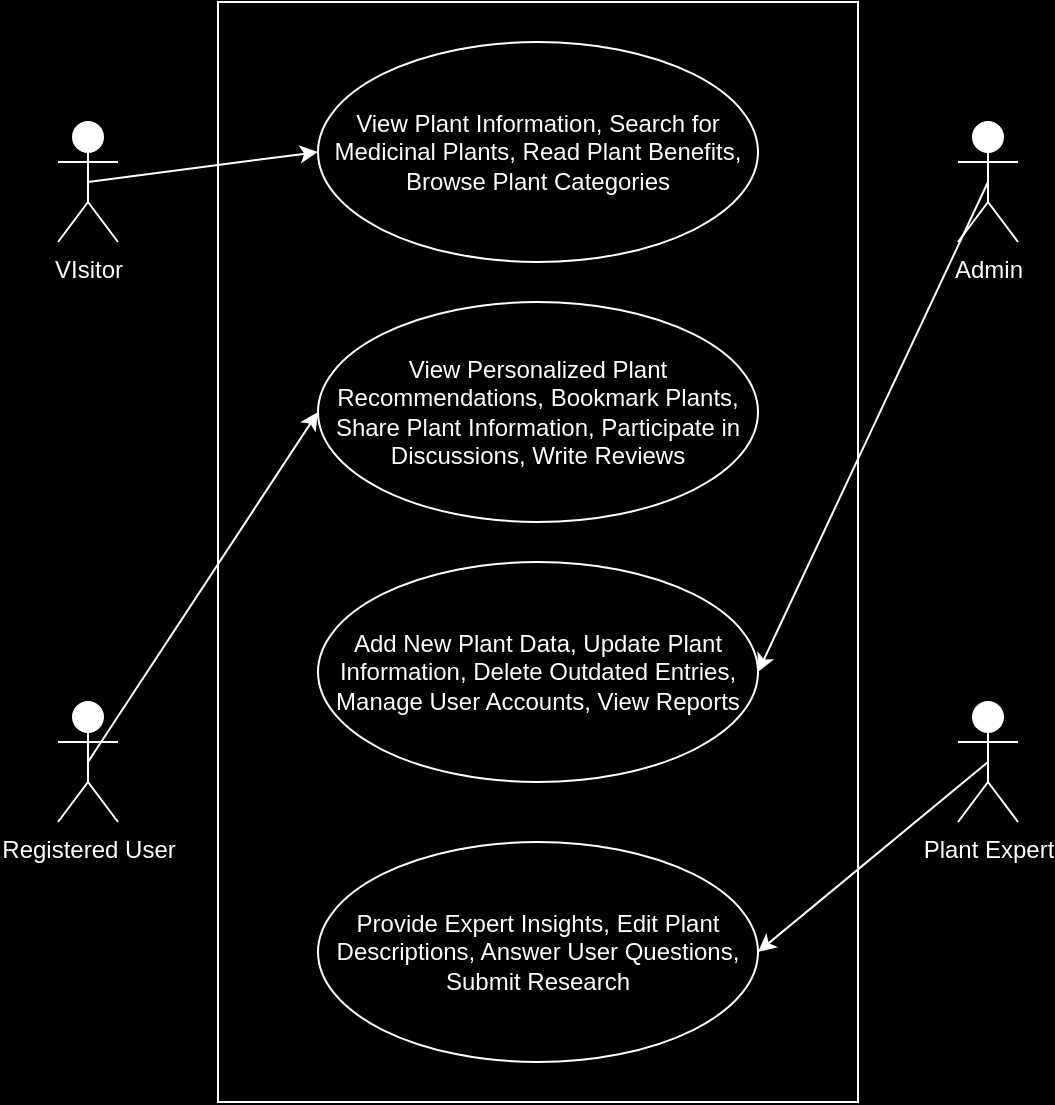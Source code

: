 <mxfile version="25.0.0">
  <diagram name="Page-1" id="GPz1Cl-aVLJSs2Ycgp3w">
    <mxGraphModel dx="936" dy="557" grid="1" gridSize="10" guides="1" tooltips="1" connect="1" arrows="1" fold="1" page="1" pageScale="1" pageWidth="850" pageHeight="1100" background="#000000" math="0" shadow="0">
      <root>
        <mxCell id="0" />
        <mxCell id="1" parent="0" />
        <mxCell id="5u-WytLKLKoxaid0A5Kl-3" value="&lt;font color=&quot;#ffffff&quot;&gt;Admin&lt;/font&gt;" style="shape=umlActor;verticalLabelPosition=bottom;verticalAlign=top;html=1;outlineConnect=0;strokeColor=#FFFFFF;" vertex="1" parent="1">
          <mxGeometry x="650" y="100" width="30" height="60" as="geometry" />
        </mxCell>
        <mxCell id="5u-WytLKLKoxaid0A5Kl-6" style="edgeStyle=orthogonalEdgeStyle;rounded=0;orthogonalLoop=1;jettySize=auto;html=1;exitX=0.5;exitY=0.5;exitDx=0;exitDy=0;exitPerimeter=0;strokeColor=#000000;" edge="1" parent="1">
          <mxGeometry relative="1" as="geometry">
            <mxPoint x="674" y="190" as="targetPoint" />
            <mxPoint x="679" y="190" as="sourcePoint" />
          </mxGeometry>
        </mxCell>
        <mxCell id="5u-WytLKLKoxaid0A5Kl-5" value="&lt;font color=&quot;#ffffff&quot;&gt;VIsitor&lt;/font&gt;" style="shape=umlActor;verticalLabelPosition=bottom;verticalAlign=top;html=1;outlineConnect=0;fillColor=default;strokeColor=#FFFFFF;" vertex="1" parent="1">
          <mxGeometry x="200" y="100" width="30" height="60" as="geometry" />
        </mxCell>
        <mxCell id="5u-WytLKLKoxaid0A5Kl-8" value="&lt;font color=&quot;#ffffff&quot;&gt;Plant Expert&lt;/font&gt;" style="shape=umlActor;verticalLabelPosition=bottom;verticalAlign=top;html=1;outlineConnect=0;strokeColor=#FFFFFF;" vertex="1" parent="1">
          <mxGeometry x="650" y="390" width="30" height="60" as="geometry" />
        </mxCell>
        <mxCell id="5u-WytLKLKoxaid0A5Kl-9" value="&amp;nbsp; &amp;nbsp; &amp;nbsp; &amp;nbsp; &amp;nbsp; &amp;nbsp; &amp;nbsp; &amp;nbsp; &amp;nbsp; &amp;nbsp; &amp;nbsp; &amp;nbsp; &amp;nbsp; &amp;nbsp; &amp;nbsp; &amp;nbsp; &amp;nbsp; &amp;nbsp; &amp;nbsp; &amp;nbsp; &amp;nbsp; &amp;nbsp; &amp;nbsp; &amp;nbsp; &amp;nbsp; &amp;nbsp; &amp;nbsp; &amp;nbsp; &amp;nbsp; &amp;nbsp; &amp;nbsp; &amp;nbsp; &amp;nbsp; &amp;nbsp; &amp;nbsp; &amp;nbsp; &amp;nbsp; &amp;nbsp; &amp;nbsp; &amp;nbsp; &amp;nbsp; &amp;nbsp; &amp;nbsp; &amp;nbsp; &amp;nbsp; &amp;nbsp; &amp;nbsp; &amp;nbsp; &amp;nbsp; &amp;nbsp; &amp;nbsp; &amp;nbsp; &amp;nbsp; &amp;nbsp; &amp;nbsp; &amp;nbsp; &amp;nbsp; &amp;nbsp; &amp;nbsp; &amp;nbsp; &amp;nbsp; &amp;nbsp; &amp;nbsp; &amp;nbsp; &amp;nbsp; &amp;nbsp; &amp;nbsp; &amp;nbsp; &amp;nbsp; &amp;nbsp; &amp;nbsp; &amp;nbsp; &amp;nbsp; &amp;nbsp; &amp;nbsp; &amp;nbsp; &amp;nbsp; &amp;nbsp; &amp;nbsp; &amp;nbsp; &amp;nbsp; &amp;nbsp; &amp;nbsp; &amp;nbsp; &amp;nbsp; &amp;nbsp; &amp;nbsp; &amp;nbsp; &amp;nbsp; &amp;nbsp; &amp;nbsp; &amp;nbsp; &amp;nbsp; &amp;nbsp; &amp;nbsp; &amp;nbsp; &amp;nbsp; &amp;nbsp; &amp;nbsp; &amp;nbsp; &amp;nbsp; &amp;nbsp; &amp;nbsp; &amp;nbsp; &amp;nbsp; &amp;nbsp; &amp;nbsp; &amp;nbsp; &amp;nbsp; &amp;nbsp; &amp;nbsp; &amp;nbsp; &amp;nbsp; &amp;nbsp; &amp;nbsp; &amp;nbsp; &amp;nbsp; &amp;nbsp; &amp;nbsp; &amp;nbsp; &amp;nbsp; &amp;nbsp; &amp;nbsp; &amp;nbsp; &amp;nbsp; &amp;nbsp; &amp;nbsp; &amp;nbsp; &amp;nbsp; &amp;nbsp; &amp;nbsp; &amp;nbsp; &amp;nbsp; &amp;nbsp; &amp;nbsp; &amp;nbsp; &amp;nbsp; &amp;nbsp; &amp;nbsp; &amp;nbsp; &amp;nbsp; &amp;nbsp; &amp;nbsp; &amp;nbsp; &amp;nbsp; &amp;nbsp; &amp;nbsp; &amp;nbsp; &amp;nbsp; &amp;nbsp; &amp;nbsp; &amp;nbsp; &amp;nbsp; &amp;nbsp; &amp;nbsp; &amp;nbsp; &amp;nbsp; &amp;nbsp; &amp;nbsp; &amp;nbsp; &amp;nbsp; &amp;nbsp; &amp;nbsp; &amp;nbsp; &amp;nbsp; &amp;nbsp; &amp;nbsp; &amp;nbsp; &amp;nbsp; &amp;nbsp; &amp;nbsp; &amp;nbsp; &amp;nbsp; &amp;nbsp; &amp;nbsp; &amp;nbsp; &amp;nbsp; &amp;nbsp; &amp;nbsp; &amp;nbsp; &amp;nbsp; &amp;nbsp; &amp;nbsp; &amp;nbsp; &amp;nbsp; &amp;nbsp; &amp;nbsp; &amp;nbsp; &amp;nbsp; &amp;nbsp; &amp;nbsp; &amp;nbsp; &amp;nbsp; &amp;nbsp; &amp;nbsp; &amp;nbsp; &amp;nbsp; &amp;nbsp; &amp;nbsp; &amp;nbsp; &amp;nbsp; &amp;nbsp; &amp;nbsp; &amp;nbsp; &amp;nbsp; &amp;nbsp; &amp;nbsp; &amp;nbsp; &amp;nbsp; &amp;nbsp; &amp;nbsp; &amp;nbsp; &amp;nbsp; &amp;nbsp; &amp;nbsp; &amp;nbsp; &amp;nbsp; &amp;nbsp; &amp;nbsp; &amp;nbsp; &amp;nbsp; &amp;nbsp; &amp;nbsp; &amp;nbsp; &amp;nbsp; &amp;nbsp; &amp;nbsp; &amp;nbsp; &amp;nbsp; &amp;nbsp; &amp;nbsp; &amp;nbsp; &amp;nbsp; &amp;nbsp; &amp;nbsp; &amp;nbsp; &amp;nbsp; &amp;nbsp; &amp;nbsp; &amp;nbsp; &amp;nbsp; &amp;nbsp; &amp;nbsp; &amp;nbsp; &amp;nbsp; &amp;nbsp; &amp;nbsp; &amp;nbsp; &amp;nbsp; &amp;nbsp; &amp;nbsp; &amp;nbsp; &amp;nbsp; &amp;nbsp; &amp;nbsp; &amp;nbsp; &amp;nbsp; &amp;nbsp; &amp;nbsp; &amp;nbsp; &amp;nbsp; &amp;nbsp; &amp;nbsp; &amp;nbsp; &amp;nbsp; &amp;nbsp; &amp;nbsp; &amp;nbsp; &amp;nbsp; &amp;nbsp; &amp;nbsp; &amp;nbsp; &amp;nbsp; &amp;nbsp; &amp;nbsp; &amp;nbsp; &amp;nbsp; &amp;nbsp; &amp;nbsp; &amp;nbsp; &amp;nbsp; &amp;nbsp; &amp;nbsp; &amp;nbsp; &amp;nbsp; &amp;nbsp; &amp;nbsp; &amp;nbsp; &amp;nbsp; &amp;nbsp; &amp;nbsp; &amp;nbsp; &amp;nbsp; &amp;nbsp; &amp;nbsp; &amp;nbsp; &amp;nbsp; &amp;nbsp; &amp;nbsp; &amp;nbsp; &amp;nbsp; &amp;nbsp; &amp;nbsp; &amp;nbsp; &amp;nbsp; &amp;nbsp; &amp;nbsp; &amp;nbsp; &amp;nbsp; &amp;nbsp; &amp;nbsp; &amp;nbsp; &amp;nbsp; &amp;nbsp; &amp;nbsp; &amp;nbsp; &amp;nbsp; &amp;nbsp; &amp;nbsp; &amp;nbsp; &amp;nbsp; &amp;nbsp; &amp;nbsp; &amp;nbsp; &amp;nbsp; &amp;nbsp; &amp;nbsp; &amp;nbsp; &amp;nbsp; &amp;nbsp; &amp;nbsp; &amp;nbsp; &amp;nbsp; &amp;nbsp; &amp;nbsp; &amp;nbsp; &amp;nbsp; &amp;nbsp; &amp;nbsp; &amp;nbsp; &amp;nbsp; &amp;nbsp; &amp;nbsp; &amp;nbsp; &amp;nbsp; &amp;nbsp; &amp;nbsp; &amp;nbsp; &amp;nbsp; &amp;nbsp; &amp;nbsp; &amp;nbsp; &amp;nbsp; &amp;nbsp; &amp;nbsp; &amp;nbsp; &amp;nbsp; &amp;nbsp; &amp;nbsp; &amp;nbsp; &amp;nbsp; &amp;nbsp; &amp;nbsp; &amp;nbsp; &amp;nbsp; &amp;nbsp; &amp;nbsp; &amp;nbsp; &amp;nbsp; &amp;nbsp; &amp;nbsp; &amp;nbsp; &amp;nbsp; &amp;nbsp; &amp;nbsp; &amp;nbsp; &amp;nbsp; &amp;nbsp; &amp;nbsp; &amp;nbsp; &amp;nbsp; &amp;nbsp; &amp;nbsp; &amp;nbsp; &amp;nbsp; &amp;nbsp; &amp;nbsp; &amp;nbsp; &amp;nbsp; &amp;nbsp; &amp;nbsp; &amp;nbsp; &amp;nbsp; &amp;nbsp; &amp;nbsp; &amp;nbsp; &amp;nbsp; &amp;nbsp;" style="rounded=0;whiteSpace=wrap;html=1;fillColor=#000000;strokeColor=#FFFFFF;" vertex="1" parent="1">
          <mxGeometry x="280" y="40" width="320" height="550" as="geometry" />
        </mxCell>
        <mxCell id="5u-WytLKLKoxaid0A5Kl-10" value="&lt;font color=&quot;#ffffff&quot;&gt;View Plant Information, Search for Medicinal Plants, Read Plant Benefits, Browse Plant Categories&lt;/font&gt;" style="ellipse;whiteSpace=wrap;html=1;strokeColor=#FFFFFF;fillColor=#000000;" vertex="1" parent="1">
          <mxGeometry x="330" y="60" width="220" height="110" as="geometry" />
        </mxCell>
        <mxCell id="5u-WytLKLKoxaid0A5Kl-12" value="&lt;p data-pm-slice=&quot;0 0 []&quot;&gt;View Personalized Plant Recommendations, Bookmark Plants, Share Plant Information, Participate in Discussions, Write Reviews&lt;/p&gt;" style="ellipse;whiteSpace=wrap;html=1;" vertex="1" parent="1">
          <mxGeometry x="330" y="190" width="220" height="110" as="geometry" />
        </mxCell>
        <mxCell id="5u-WytLKLKoxaid0A5Kl-13" value="&lt;p data-pm-slice=&quot;0 0 []&quot;&gt;&lt;font color=&quot;#ffffff&quot;&gt;View Personalized Plant Recommendations, Bookmark Plants, Share Plant Information, Participate in Discussions, Write Reviews&lt;/font&gt;&lt;/p&gt;" style="ellipse;whiteSpace=wrap;html=1;strokeColor=#FFFFFF;fillColor=#000000;" vertex="1" parent="1">
          <mxGeometry x="330" y="190" width="220" height="110" as="geometry" />
        </mxCell>
        <mxCell id="5u-WytLKLKoxaid0A5Kl-14" value="&lt;p data-pm-slice=&quot;0 0 []&quot;&gt;&lt;font color=&quot;#ffffff&quot;&gt;Add New Plant Data, Update Plant Information, Delete Outdated Entries, Manage User Accounts, View Reports&lt;/font&gt;&lt;/p&gt;" style="ellipse;whiteSpace=wrap;html=1;strokeColor=#FFFFFF;fillColor=#000000;" vertex="1" parent="1">
          <mxGeometry x="330" y="320" width="220" height="110" as="geometry" />
        </mxCell>
        <mxCell id="5u-WytLKLKoxaid0A5Kl-16" value="&lt;p data-pm-slice=&quot;0 0 []&quot;&gt;&lt;font color=&quot;#ffffff&quot;&gt;Provide Expert Insights, Edit Plant Descriptions, Answer User Questions, Submit Research&lt;/font&gt;&lt;/p&gt;" style="ellipse;whiteSpace=wrap;html=1;strokeColor=#FFFFFF;fillColor=#000000;" vertex="1" parent="1">
          <mxGeometry x="330" y="460" width="220" height="110" as="geometry" />
        </mxCell>
        <mxCell id="5u-WytLKLKoxaid0A5Kl-18" value="&lt;font color=&quot;#ffffff&quot;&gt;Registered User&lt;/font&gt;" style="shape=umlActor;verticalLabelPosition=bottom;verticalAlign=top;html=1;outlineConnect=0;strokeColor=#FFFFFF;" vertex="1" parent="1">
          <mxGeometry x="200" y="390" width="30" height="60" as="geometry" />
        </mxCell>
        <mxCell id="5u-WytLKLKoxaid0A5Kl-29" value="" style="endArrow=classic;html=1;rounded=0;exitX=0.5;exitY=0.5;exitDx=0;exitDy=0;exitPerimeter=0;entryX=0;entryY=0.5;entryDx=0;entryDy=0;strokeColor=#FFFFFF;" edge="1" parent="1" source="5u-WytLKLKoxaid0A5Kl-5" target="5u-WytLKLKoxaid0A5Kl-10">
          <mxGeometry width="50" height="50" relative="1" as="geometry">
            <mxPoint x="500" y="350" as="sourcePoint" />
            <mxPoint x="550" y="300" as="targetPoint" />
          </mxGeometry>
        </mxCell>
        <mxCell id="5u-WytLKLKoxaid0A5Kl-30" value="" style="endArrow=classic;html=1;rounded=0;exitX=0.5;exitY=0.5;exitDx=0;exitDy=0;exitPerimeter=0;entryX=0;entryY=0.5;entryDx=0;entryDy=0;strokeColor=#FFFFFF;" edge="1" parent="1" source="5u-WytLKLKoxaid0A5Kl-18" target="5u-WytLKLKoxaid0A5Kl-13">
          <mxGeometry width="50" height="50" relative="1" as="geometry">
            <mxPoint x="500" y="350" as="sourcePoint" />
            <mxPoint x="550" y="300" as="targetPoint" />
          </mxGeometry>
        </mxCell>
        <mxCell id="5u-WytLKLKoxaid0A5Kl-31" value="" style="endArrow=classic;html=1;rounded=0;exitX=0.5;exitY=0.5;exitDx=0;exitDy=0;exitPerimeter=0;entryX=1;entryY=0.5;entryDx=0;entryDy=0;strokeColor=#FFFFFF;" edge="1" parent="1" source="5u-WytLKLKoxaid0A5Kl-3" target="5u-WytLKLKoxaid0A5Kl-14">
          <mxGeometry width="50" height="50" relative="1" as="geometry">
            <mxPoint x="500" y="350" as="sourcePoint" />
            <mxPoint x="550" y="300" as="targetPoint" />
          </mxGeometry>
        </mxCell>
        <mxCell id="5u-WytLKLKoxaid0A5Kl-32" value="" style="endArrow=classic;html=1;rounded=0;exitX=0.5;exitY=0.5;exitDx=0;exitDy=0;exitPerimeter=0;entryX=1;entryY=0.5;entryDx=0;entryDy=0;strokeColor=#FFFFFF;" edge="1" parent="1" source="5u-WytLKLKoxaid0A5Kl-8" target="5u-WytLKLKoxaid0A5Kl-16">
          <mxGeometry width="50" height="50" relative="1" as="geometry">
            <mxPoint x="500" y="350" as="sourcePoint" />
            <mxPoint x="550" y="300" as="targetPoint" />
          </mxGeometry>
        </mxCell>
      </root>
    </mxGraphModel>
  </diagram>
</mxfile>
